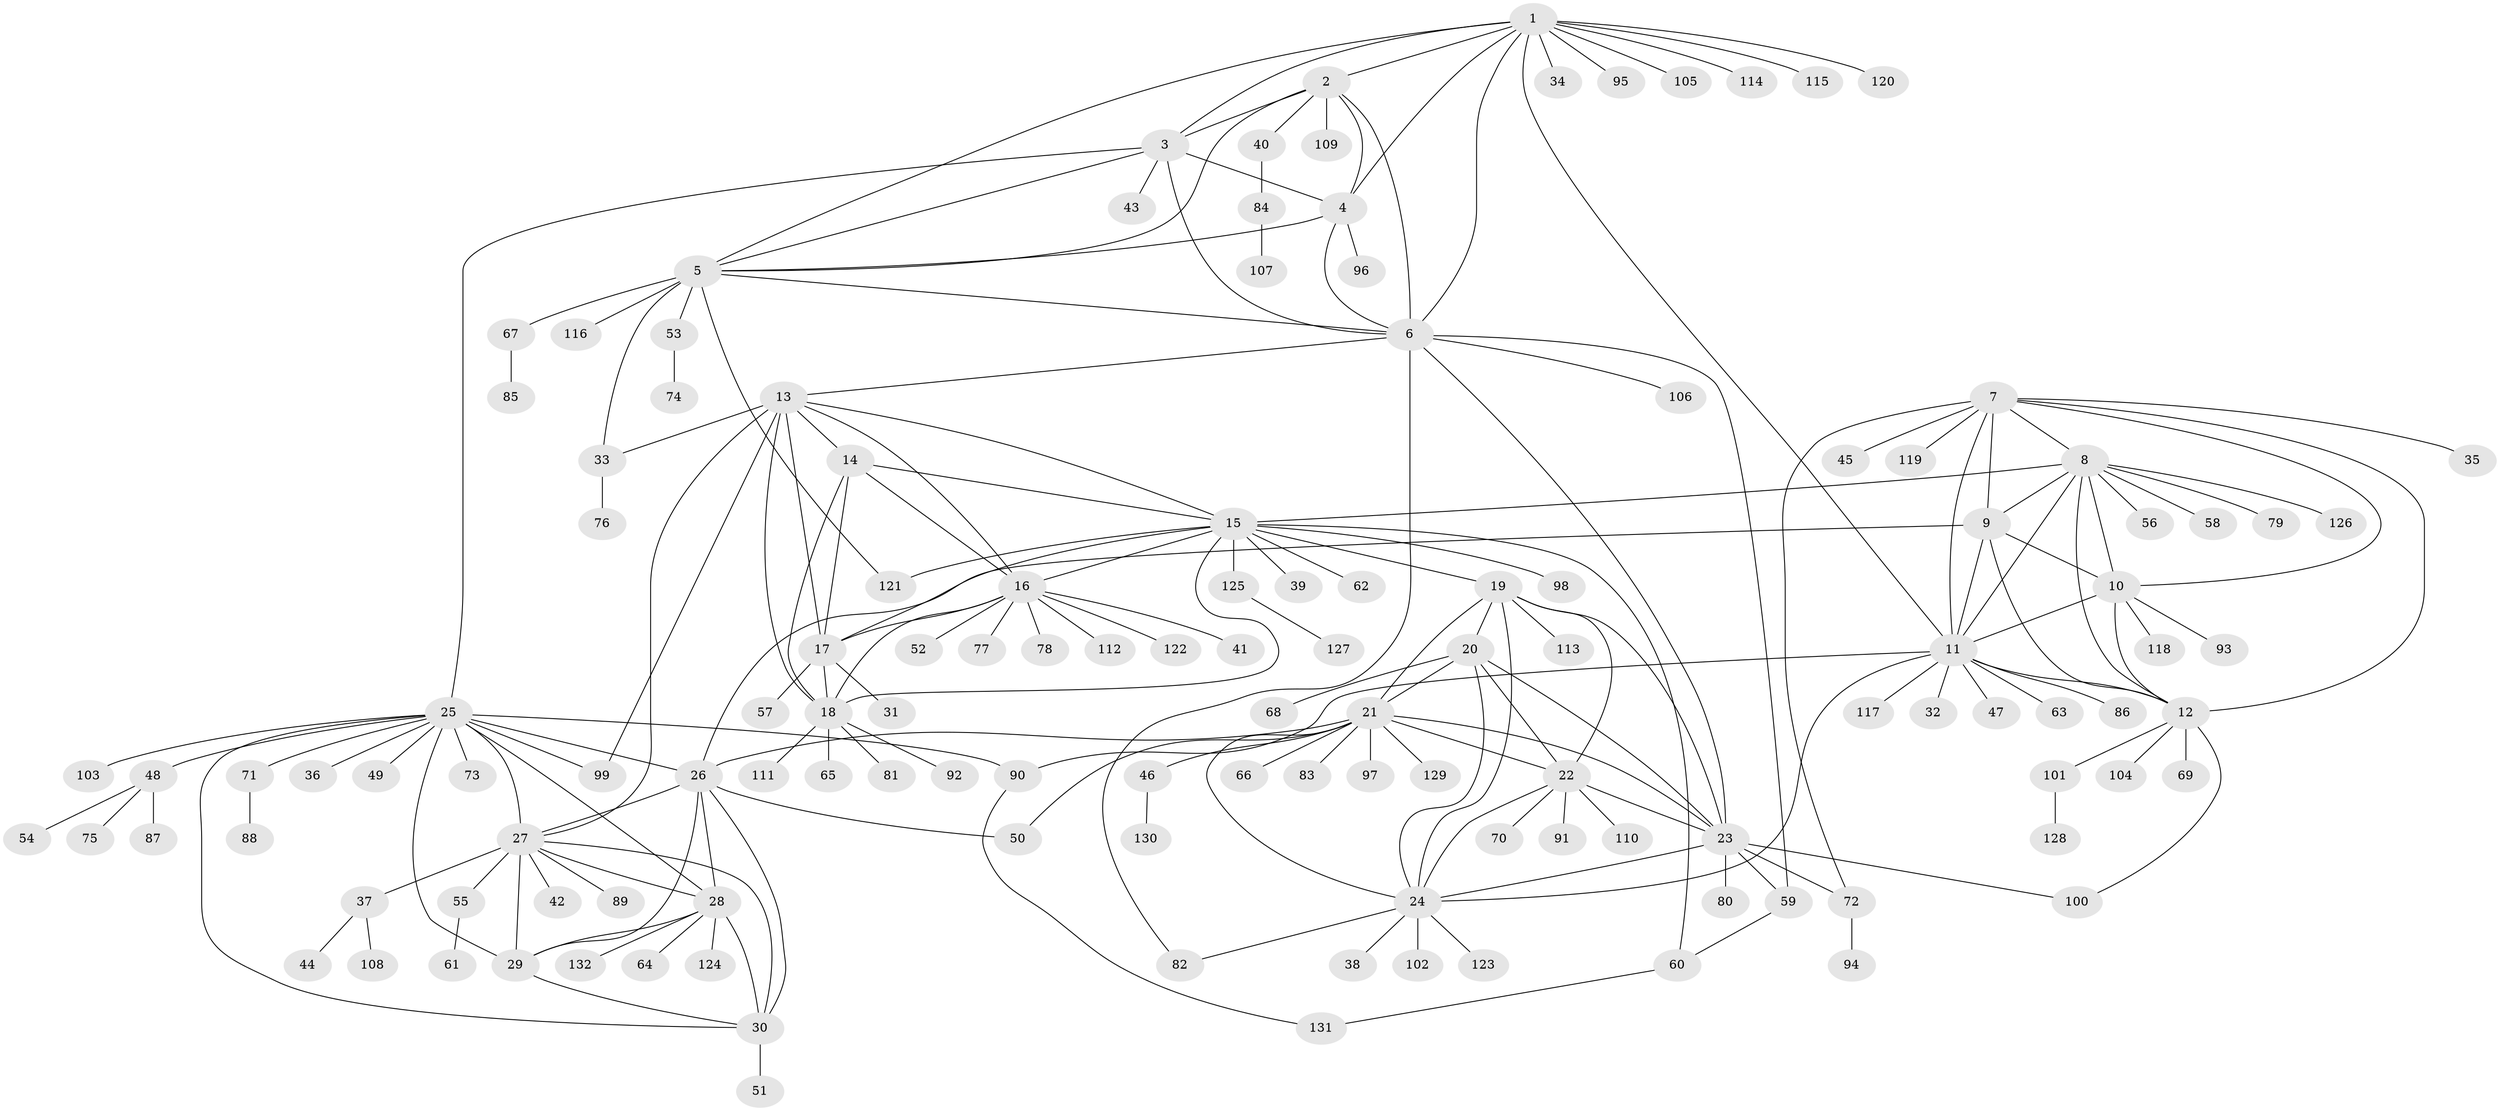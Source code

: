 // coarse degree distribution, {11: 0.05063291139240506, 7: 0.0379746835443038, 6: 0.05063291139240506, 5: 0.02531645569620253, 9: 0.05063291139240506, 10: 0.02531645569620253, 13: 0.012658227848101266, 4: 0.0379746835443038, 3: 0.012658227848101266, 1: 0.620253164556962, 2: 0.0759493670886076}
// Generated by graph-tools (version 1.1) at 2025/19/03/04/25 18:19:30]
// undirected, 132 vertices, 198 edges
graph export_dot {
graph [start="1"]
  node [color=gray90,style=filled];
  1;
  2;
  3;
  4;
  5;
  6;
  7;
  8;
  9;
  10;
  11;
  12;
  13;
  14;
  15;
  16;
  17;
  18;
  19;
  20;
  21;
  22;
  23;
  24;
  25;
  26;
  27;
  28;
  29;
  30;
  31;
  32;
  33;
  34;
  35;
  36;
  37;
  38;
  39;
  40;
  41;
  42;
  43;
  44;
  45;
  46;
  47;
  48;
  49;
  50;
  51;
  52;
  53;
  54;
  55;
  56;
  57;
  58;
  59;
  60;
  61;
  62;
  63;
  64;
  65;
  66;
  67;
  68;
  69;
  70;
  71;
  72;
  73;
  74;
  75;
  76;
  77;
  78;
  79;
  80;
  81;
  82;
  83;
  84;
  85;
  86;
  87;
  88;
  89;
  90;
  91;
  92;
  93;
  94;
  95;
  96;
  97;
  98;
  99;
  100;
  101;
  102;
  103;
  104;
  105;
  106;
  107;
  108;
  109;
  110;
  111;
  112;
  113;
  114;
  115;
  116;
  117;
  118;
  119;
  120;
  121;
  122;
  123;
  124;
  125;
  126;
  127;
  128;
  129;
  130;
  131;
  132;
  1 -- 2;
  1 -- 3;
  1 -- 4;
  1 -- 5;
  1 -- 6;
  1 -- 11;
  1 -- 34;
  1 -- 95;
  1 -- 105;
  1 -- 114;
  1 -- 115;
  1 -- 120;
  2 -- 3;
  2 -- 4;
  2 -- 5;
  2 -- 6;
  2 -- 40;
  2 -- 109;
  3 -- 4;
  3 -- 5;
  3 -- 6;
  3 -- 25;
  3 -- 43;
  4 -- 5;
  4 -- 6;
  4 -- 96;
  5 -- 6;
  5 -- 33;
  5 -- 53;
  5 -- 67;
  5 -- 116;
  5 -- 121;
  6 -- 13;
  6 -- 23;
  6 -- 59;
  6 -- 82;
  6 -- 106;
  7 -- 8;
  7 -- 9;
  7 -- 10;
  7 -- 11;
  7 -- 12;
  7 -- 35;
  7 -- 45;
  7 -- 72;
  7 -- 119;
  8 -- 9;
  8 -- 10;
  8 -- 11;
  8 -- 12;
  8 -- 15;
  8 -- 56;
  8 -- 58;
  8 -- 79;
  8 -- 126;
  9 -- 10;
  9 -- 11;
  9 -- 12;
  9 -- 26;
  10 -- 11;
  10 -- 12;
  10 -- 93;
  10 -- 118;
  11 -- 12;
  11 -- 24;
  11 -- 32;
  11 -- 47;
  11 -- 63;
  11 -- 86;
  11 -- 90;
  11 -- 117;
  12 -- 69;
  12 -- 100;
  12 -- 101;
  12 -- 104;
  13 -- 14;
  13 -- 15;
  13 -- 16;
  13 -- 17;
  13 -- 18;
  13 -- 27;
  13 -- 33;
  13 -- 99;
  14 -- 15;
  14 -- 16;
  14 -- 17;
  14 -- 18;
  15 -- 16;
  15 -- 17;
  15 -- 18;
  15 -- 19;
  15 -- 39;
  15 -- 60;
  15 -- 62;
  15 -- 98;
  15 -- 121;
  15 -- 125;
  16 -- 17;
  16 -- 18;
  16 -- 41;
  16 -- 52;
  16 -- 77;
  16 -- 78;
  16 -- 112;
  16 -- 122;
  17 -- 18;
  17 -- 31;
  17 -- 57;
  18 -- 65;
  18 -- 81;
  18 -- 92;
  18 -- 111;
  19 -- 20;
  19 -- 21;
  19 -- 22;
  19 -- 23;
  19 -- 24;
  19 -- 113;
  20 -- 21;
  20 -- 22;
  20 -- 23;
  20 -- 24;
  20 -- 68;
  21 -- 22;
  21 -- 23;
  21 -- 24;
  21 -- 26;
  21 -- 46;
  21 -- 50;
  21 -- 66;
  21 -- 83;
  21 -- 97;
  21 -- 129;
  22 -- 23;
  22 -- 24;
  22 -- 70;
  22 -- 91;
  22 -- 110;
  23 -- 24;
  23 -- 59;
  23 -- 72;
  23 -- 80;
  23 -- 100;
  24 -- 38;
  24 -- 82;
  24 -- 102;
  24 -- 123;
  25 -- 26;
  25 -- 27;
  25 -- 28;
  25 -- 29;
  25 -- 30;
  25 -- 36;
  25 -- 48;
  25 -- 49;
  25 -- 71;
  25 -- 73;
  25 -- 90;
  25 -- 99;
  25 -- 103;
  26 -- 27;
  26 -- 28;
  26 -- 29;
  26 -- 30;
  26 -- 50;
  27 -- 28;
  27 -- 29;
  27 -- 30;
  27 -- 37;
  27 -- 42;
  27 -- 55;
  27 -- 89;
  28 -- 29;
  28 -- 30;
  28 -- 64;
  28 -- 124;
  28 -- 132;
  29 -- 30;
  30 -- 51;
  33 -- 76;
  37 -- 44;
  37 -- 108;
  40 -- 84;
  46 -- 130;
  48 -- 54;
  48 -- 75;
  48 -- 87;
  53 -- 74;
  55 -- 61;
  59 -- 60;
  60 -- 131;
  67 -- 85;
  71 -- 88;
  72 -- 94;
  84 -- 107;
  90 -- 131;
  101 -- 128;
  125 -- 127;
}
